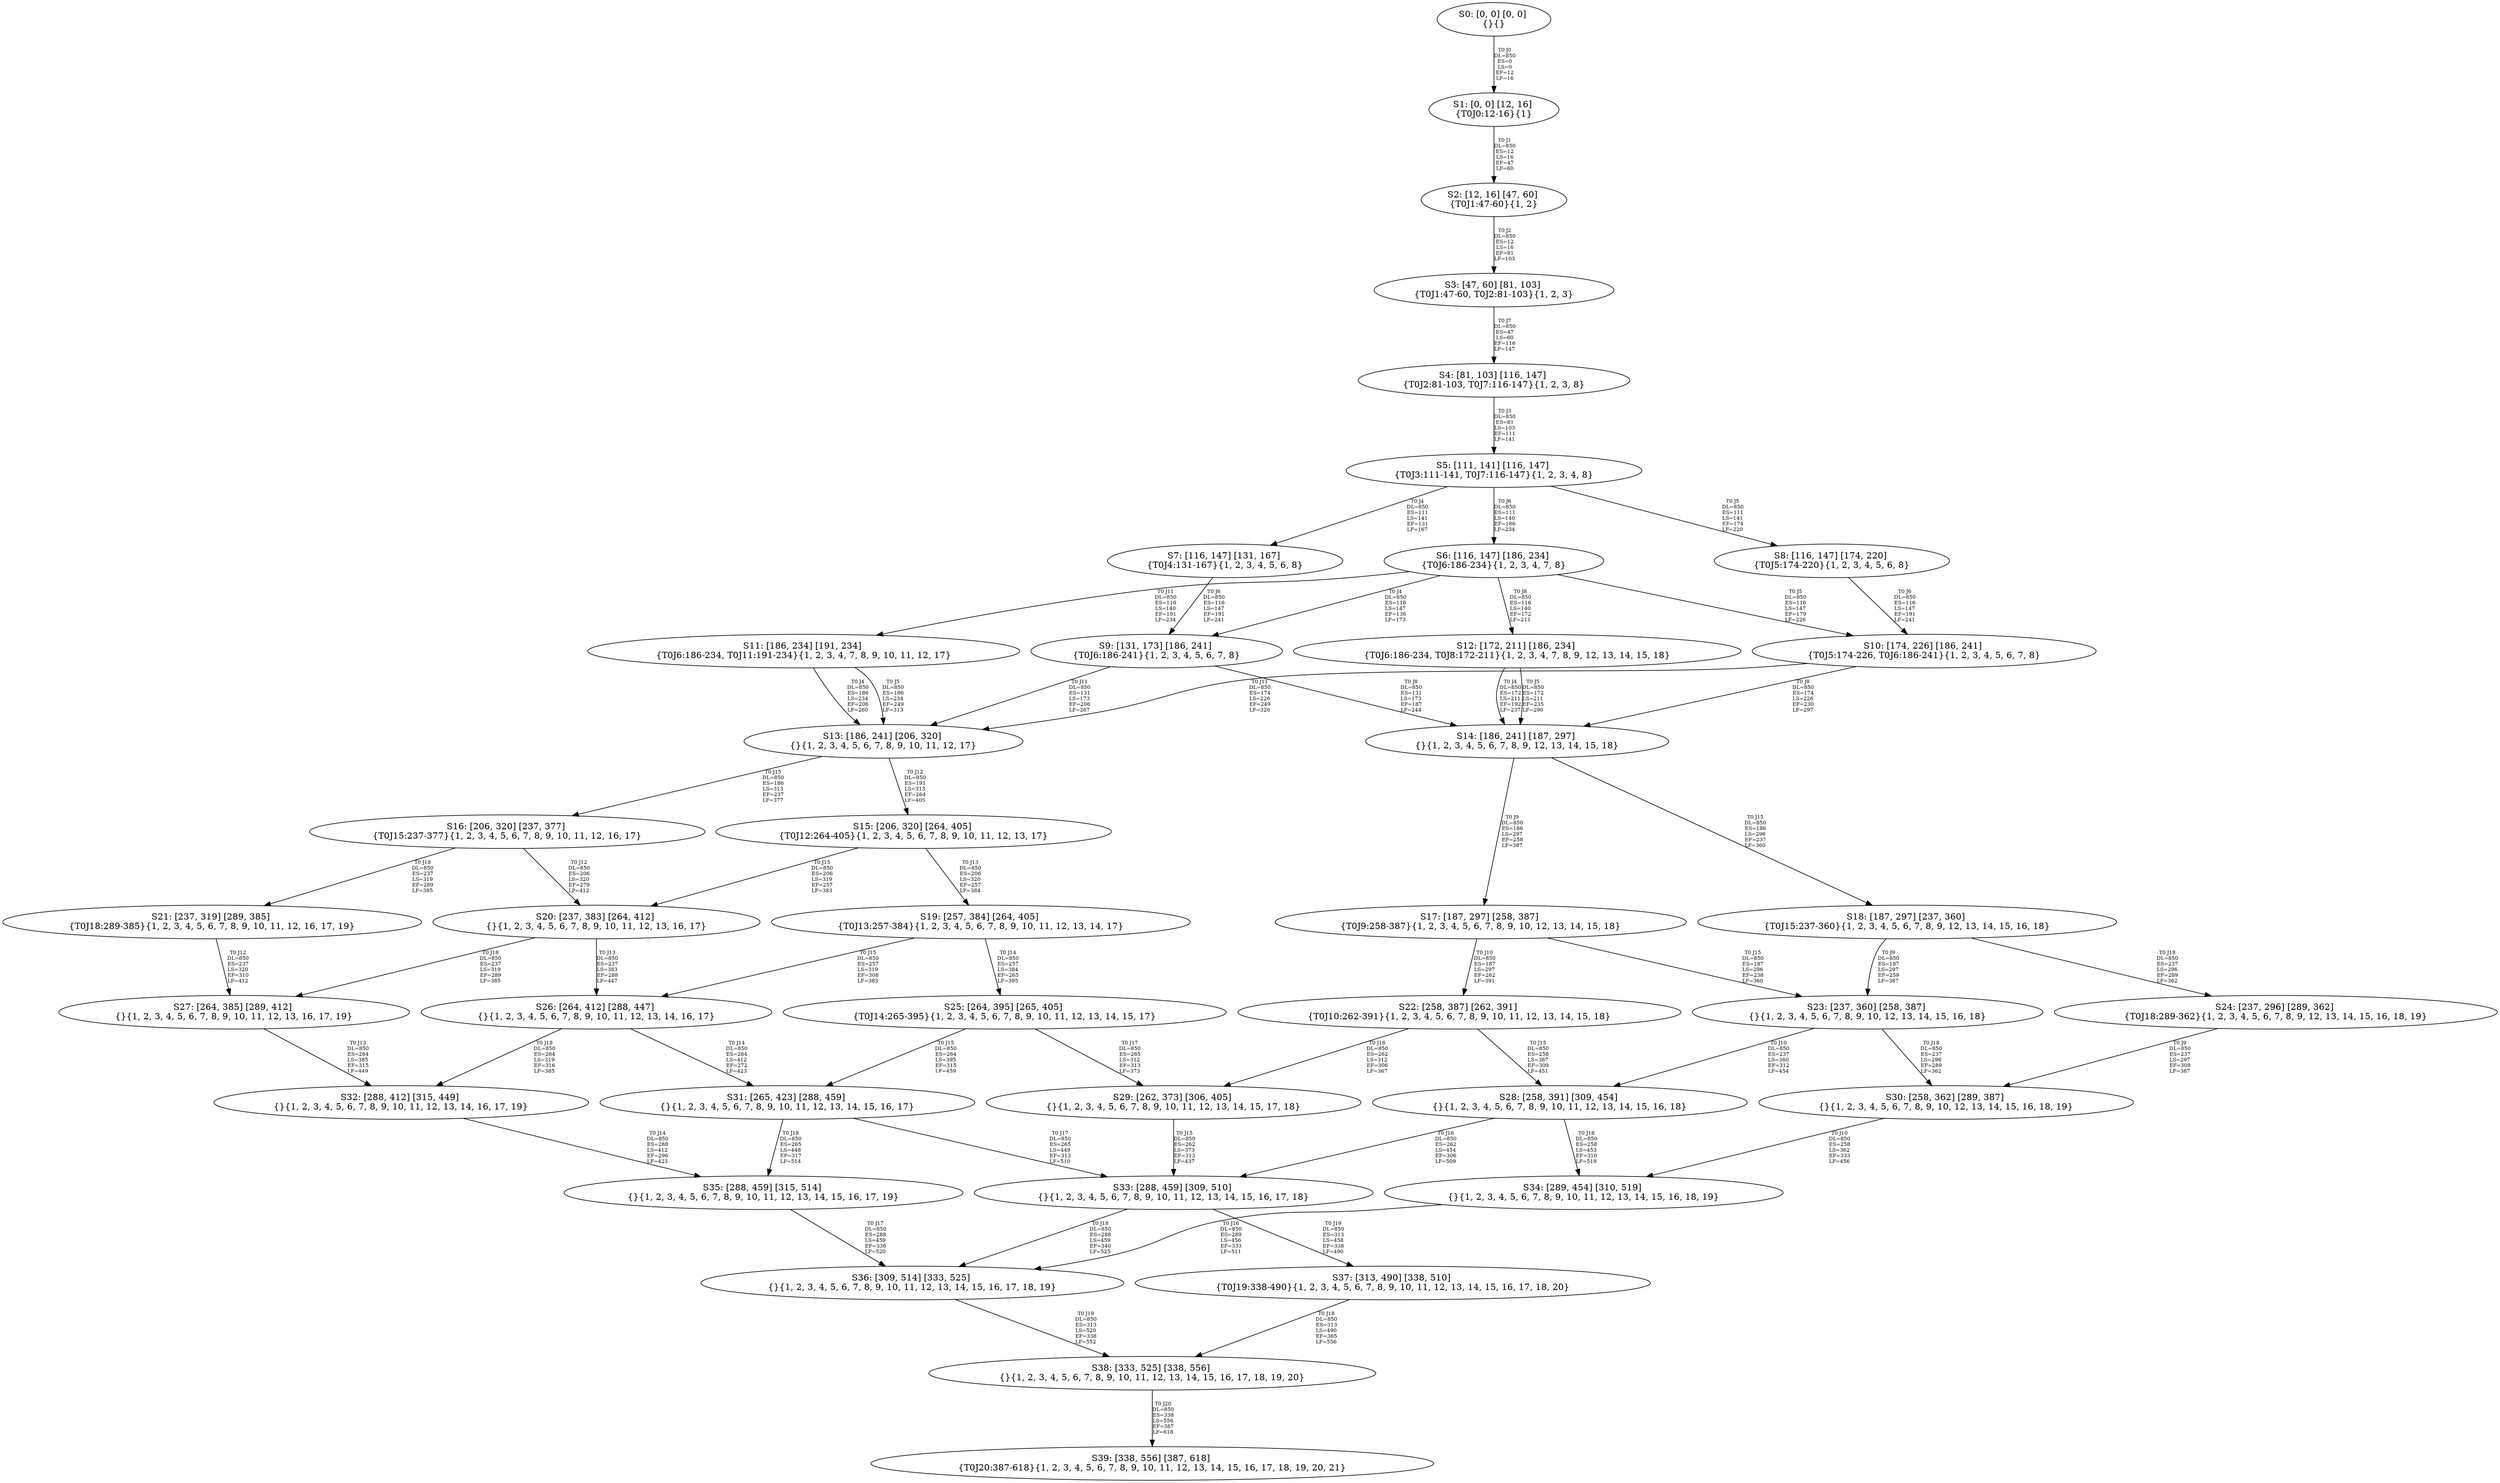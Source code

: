digraph {
	S0[label="S0: [0, 0] [0, 0] \n{}{}"];
	S1[label="S1: [0, 0] [12, 16] \n{T0J0:12-16}{1}"];
	S2[label="S2: [12, 16] [47, 60] \n{T0J1:47-60}{1, 2}"];
	S3[label="S3: [47, 60] [81, 103] \n{T0J1:47-60, T0J2:81-103}{1, 2, 3}"];
	S4[label="S4: [81, 103] [116, 147] \n{T0J2:81-103, T0J7:116-147}{1, 2, 3, 8}"];
	S5[label="S5: [111, 141] [116, 147] \n{T0J3:111-141, T0J7:116-147}{1, 2, 3, 4, 8}"];
	S6[label="S6: [116, 147] [186, 234] \n{T0J6:186-234}{1, 2, 3, 4, 7, 8}"];
	S7[label="S7: [116, 147] [131, 167] \n{T0J4:131-167}{1, 2, 3, 4, 5, 6, 8}"];
	S8[label="S8: [116, 147] [174, 220] \n{T0J5:174-220}{1, 2, 3, 4, 5, 6, 8}"];
	S9[label="S9: [131, 173] [186, 241] \n{T0J6:186-241}{1, 2, 3, 4, 5, 6, 7, 8}"];
	S10[label="S10: [174, 226] [186, 241] \n{T0J5:174-226, T0J6:186-241}{1, 2, 3, 4, 5, 6, 7, 8}"];
	S11[label="S11: [186, 234] [191, 234] \n{T0J6:186-234, T0J11:191-234}{1, 2, 3, 4, 7, 8, 9, 10, 11, 12, 17}"];
	S12[label="S12: [172, 211] [186, 234] \n{T0J6:186-234, T0J8:172-211}{1, 2, 3, 4, 7, 8, 9, 12, 13, 14, 15, 18}"];
	S13[label="S13: [186, 241] [206, 320] \n{}{1, 2, 3, 4, 5, 6, 7, 8, 9, 10, 11, 12, 17}"];
	S14[label="S14: [186, 241] [187, 297] \n{}{1, 2, 3, 4, 5, 6, 7, 8, 9, 12, 13, 14, 15, 18}"];
	S15[label="S15: [206, 320] [264, 405] \n{T0J12:264-405}{1, 2, 3, 4, 5, 6, 7, 8, 9, 10, 11, 12, 13, 17}"];
	S16[label="S16: [206, 320] [237, 377] \n{T0J15:237-377}{1, 2, 3, 4, 5, 6, 7, 8, 9, 10, 11, 12, 16, 17}"];
	S17[label="S17: [187, 297] [258, 387] \n{T0J9:258-387}{1, 2, 3, 4, 5, 6, 7, 8, 9, 10, 12, 13, 14, 15, 18}"];
	S18[label="S18: [187, 297] [237, 360] \n{T0J15:237-360}{1, 2, 3, 4, 5, 6, 7, 8, 9, 12, 13, 14, 15, 16, 18}"];
	S19[label="S19: [257, 384] [264, 405] \n{T0J13:257-384}{1, 2, 3, 4, 5, 6, 7, 8, 9, 10, 11, 12, 13, 14, 17}"];
	S20[label="S20: [237, 383] [264, 412] \n{}{1, 2, 3, 4, 5, 6, 7, 8, 9, 10, 11, 12, 13, 16, 17}"];
	S21[label="S21: [237, 319] [289, 385] \n{T0J18:289-385}{1, 2, 3, 4, 5, 6, 7, 8, 9, 10, 11, 12, 16, 17, 19}"];
	S22[label="S22: [258, 387] [262, 391] \n{T0J10:262-391}{1, 2, 3, 4, 5, 6, 7, 8, 9, 10, 11, 12, 13, 14, 15, 18}"];
	S23[label="S23: [237, 360] [258, 387] \n{}{1, 2, 3, 4, 5, 6, 7, 8, 9, 10, 12, 13, 14, 15, 16, 18}"];
	S24[label="S24: [237, 296] [289, 362] \n{T0J18:289-362}{1, 2, 3, 4, 5, 6, 7, 8, 9, 12, 13, 14, 15, 16, 18, 19}"];
	S25[label="S25: [264, 395] [265, 405] \n{T0J14:265-395}{1, 2, 3, 4, 5, 6, 7, 8, 9, 10, 11, 12, 13, 14, 15, 17}"];
	S26[label="S26: [264, 412] [288, 447] \n{}{1, 2, 3, 4, 5, 6, 7, 8, 9, 10, 11, 12, 13, 14, 16, 17}"];
	S27[label="S27: [264, 385] [289, 412] \n{}{1, 2, 3, 4, 5, 6, 7, 8, 9, 10, 11, 12, 13, 16, 17, 19}"];
	S28[label="S28: [258, 391] [309, 454] \n{}{1, 2, 3, 4, 5, 6, 7, 8, 9, 10, 11, 12, 13, 14, 15, 16, 18}"];
	S29[label="S29: [262, 373] [306, 405] \n{}{1, 2, 3, 4, 5, 6, 7, 8, 9, 10, 11, 12, 13, 14, 15, 17, 18}"];
	S30[label="S30: [258, 362] [289, 387] \n{}{1, 2, 3, 4, 5, 6, 7, 8, 9, 10, 12, 13, 14, 15, 16, 18, 19}"];
	S31[label="S31: [265, 423] [288, 459] \n{}{1, 2, 3, 4, 5, 6, 7, 8, 9, 10, 11, 12, 13, 14, 15, 16, 17}"];
	S32[label="S32: [288, 412] [315, 449] \n{}{1, 2, 3, 4, 5, 6, 7, 8, 9, 10, 11, 12, 13, 14, 16, 17, 19}"];
	S33[label="S33: [288, 459] [309, 510] \n{}{1, 2, 3, 4, 5, 6, 7, 8, 9, 10, 11, 12, 13, 14, 15, 16, 17, 18}"];
	S34[label="S34: [289, 454] [310, 519] \n{}{1, 2, 3, 4, 5, 6, 7, 8, 9, 10, 11, 12, 13, 14, 15, 16, 18, 19}"];
	S35[label="S35: [288, 459] [315, 514] \n{}{1, 2, 3, 4, 5, 6, 7, 8, 9, 10, 11, 12, 13, 14, 15, 16, 17, 19}"];
	S36[label="S36: [309, 514] [333, 525] \n{}{1, 2, 3, 4, 5, 6, 7, 8, 9, 10, 11, 12, 13, 14, 15, 16, 17, 18, 19}"];
	S37[label="S37: [313, 490] [338, 510] \n{T0J19:338-490}{1, 2, 3, 4, 5, 6, 7, 8, 9, 10, 11, 12, 13, 14, 15, 16, 17, 18, 20}"];
	S38[label="S38: [333, 525] [338, 556] \n{}{1, 2, 3, 4, 5, 6, 7, 8, 9, 10, 11, 12, 13, 14, 15, 16, 17, 18, 19, 20}"];
	S39[label="S39: [338, 556] [387, 618] \n{T0J20:387-618}{1, 2, 3, 4, 5, 6, 7, 8, 9, 10, 11, 12, 13, 14, 15, 16, 17, 18, 19, 20, 21}"];
	S0 -> S1[label="T0 J0\nDL=850\nES=0\nLS=0\nEF=12\nLF=16",fontsize=8];
	S1 -> S2[label="T0 J1\nDL=850\nES=12\nLS=16\nEF=47\nLF=60",fontsize=8];
	S2 -> S3[label="T0 J2\nDL=850\nES=12\nLS=16\nEF=81\nLF=103",fontsize=8];
	S3 -> S4[label="T0 J7\nDL=850\nES=47\nLS=60\nEF=116\nLF=147",fontsize=8];
	S4 -> S5[label="T0 J3\nDL=850\nES=81\nLS=103\nEF=111\nLF=141",fontsize=8];
	S5 -> S7[label="T0 J4\nDL=850\nES=111\nLS=141\nEF=131\nLF=167",fontsize=8];
	S5 -> S8[label="T0 J5\nDL=850\nES=111\nLS=141\nEF=174\nLF=220",fontsize=8];
	S5 -> S6[label="T0 J6\nDL=850\nES=111\nLS=140\nEF=186\nLF=234",fontsize=8];
	S6 -> S9[label="T0 J4\nDL=850\nES=116\nLS=147\nEF=136\nLF=173",fontsize=8];
	S6 -> S10[label="T0 J5\nDL=850\nES=116\nLS=147\nEF=179\nLF=226",fontsize=8];
	S6 -> S12[label="T0 J8\nDL=850\nES=116\nLS=140\nEF=172\nLF=211",fontsize=8];
	S6 -> S11[label="T0 J11\nDL=850\nES=116\nLS=140\nEF=191\nLF=234",fontsize=8];
	S7 -> S9[label="T0 J6\nDL=850\nES=116\nLS=147\nEF=191\nLF=241",fontsize=8];
	S8 -> S10[label="T0 J6\nDL=850\nES=116\nLS=147\nEF=191\nLF=241",fontsize=8];
	S9 -> S14[label="T0 J8\nDL=850\nES=131\nLS=173\nEF=187\nLF=244",fontsize=8];
	S9 -> S13[label="T0 J11\nDL=850\nES=131\nLS=173\nEF=206\nLF=267",fontsize=8];
	S10 -> S14[label="T0 J8\nDL=850\nES=174\nLS=226\nEF=230\nLF=297",fontsize=8];
	S10 -> S13[label="T0 J11\nDL=850\nES=174\nLS=226\nEF=249\nLF=320",fontsize=8];
	S11 -> S13[label="T0 J4\nDL=850\nES=186\nLS=234\nEF=206\nLF=260",fontsize=8];
	S11 -> S13[label="T0 J5\nDL=850\nES=186\nLS=234\nEF=249\nLF=313",fontsize=8];
	S12 -> S14[label="T0 J4\nDL=850\nES=172\nLS=211\nEF=192\nLF=237",fontsize=8];
	S12 -> S14[label="T0 J5\nDL=850\nES=172\nLS=211\nEF=235\nLF=290",fontsize=8];
	S13 -> S15[label="T0 J12\nDL=850\nES=191\nLS=313\nEF=264\nLF=405",fontsize=8];
	S13 -> S16[label="T0 J15\nDL=850\nES=186\nLS=313\nEF=237\nLF=377",fontsize=8];
	S14 -> S17[label="T0 J9\nDL=850\nES=186\nLS=297\nEF=258\nLF=387",fontsize=8];
	S14 -> S18[label="T0 J15\nDL=850\nES=186\nLS=296\nEF=237\nLF=360",fontsize=8];
	S15 -> S19[label="T0 J13\nDL=850\nES=206\nLS=320\nEF=257\nLF=384",fontsize=8];
	S15 -> S20[label="T0 J15\nDL=850\nES=206\nLS=319\nEF=257\nLF=383",fontsize=8];
	S16 -> S20[label="T0 J12\nDL=850\nES=206\nLS=320\nEF=279\nLF=412",fontsize=8];
	S16 -> S21[label="T0 J18\nDL=850\nES=237\nLS=319\nEF=289\nLF=385",fontsize=8];
	S17 -> S22[label="T0 J10\nDL=850\nES=187\nLS=297\nEF=262\nLF=391",fontsize=8];
	S17 -> S23[label="T0 J15\nDL=850\nES=187\nLS=296\nEF=238\nLF=360",fontsize=8];
	S18 -> S23[label="T0 J9\nDL=850\nES=187\nLS=297\nEF=259\nLF=387",fontsize=8];
	S18 -> S24[label="T0 J18\nDL=850\nES=237\nLS=296\nEF=289\nLF=362",fontsize=8];
	S19 -> S25[label="T0 J14\nDL=850\nES=257\nLS=384\nEF=265\nLF=395",fontsize=8];
	S19 -> S26[label="T0 J15\nDL=850\nES=257\nLS=319\nEF=308\nLF=383",fontsize=8];
	S20 -> S26[label="T0 J13\nDL=850\nES=237\nLS=383\nEF=288\nLF=447",fontsize=8];
	S20 -> S27[label="T0 J18\nDL=850\nES=237\nLS=319\nEF=289\nLF=385",fontsize=8];
	S21 -> S27[label="T0 J12\nDL=850\nES=237\nLS=320\nEF=310\nLF=412",fontsize=8];
	S22 -> S28[label="T0 J15\nDL=850\nES=258\nLS=387\nEF=309\nLF=451",fontsize=8];
	S22 -> S29[label="T0 J16\nDL=850\nES=262\nLS=312\nEF=306\nLF=367",fontsize=8];
	S23 -> S28[label="T0 J10\nDL=850\nES=237\nLS=360\nEF=312\nLF=454",fontsize=8];
	S23 -> S30[label="T0 J18\nDL=850\nES=237\nLS=296\nEF=289\nLF=362",fontsize=8];
	S24 -> S30[label="T0 J9\nDL=850\nES=237\nLS=297\nEF=309\nLF=387",fontsize=8];
	S25 -> S31[label="T0 J15\nDL=850\nES=264\nLS=395\nEF=315\nLF=459",fontsize=8];
	S25 -> S29[label="T0 J17\nDL=850\nES=265\nLS=312\nEF=313\nLF=373",fontsize=8];
	S26 -> S31[label="T0 J14\nDL=850\nES=264\nLS=412\nEF=272\nLF=423",fontsize=8];
	S26 -> S32[label="T0 J18\nDL=850\nES=264\nLS=319\nEF=316\nLF=385",fontsize=8];
	S27 -> S32[label="T0 J13\nDL=850\nES=264\nLS=385\nEF=315\nLF=449",fontsize=8];
	S28 -> S33[label="T0 J16\nDL=850\nES=262\nLS=454\nEF=306\nLF=509",fontsize=8];
	S28 -> S34[label="T0 J18\nDL=850\nES=258\nLS=453\nEF=310\nLF=519",fontsize=8];
	S29 -> S33[label="T0 J15\nDL=850\nES=262\nLS=373\nEF=313\nLF=437",fontsize=8];
	S30 -> S34[label="T0 J10\nDL=850\nES=258\nLS=362\nEF=333\nLF=456",fontsize=8];
	S31 -> S33[label="T0 J17\nDL=850\nES=265\nLS=449\nEF=313\nLF=510",fontsize=8];
	S31 -> S35[label="T0 J18\nDL=850\nES=265\nLS=448\nEF=317\nLF=514",fontsize=8];
	S32 -> S35[label="T0 J14\nDL=850\nES=288\nLS=412\nEF=296\nLF=423",fontsize=8];
	S33 -> S36[label="T0 J18\nDL=850\nES=288\nLS=459\nEF=340\nLF=525",fontsize=8];
	S33 -> S37[label="T0 J19\nDL=850\nES=313\nLS=458\nEF=338\nLF=490",fontsize=8];
	S34 -> S36[label="T0 J16\nDL=850\nES=289\nLS=456\nEF=333\nLF=511",fontsize=8];
	S35 -> S36[label="T0 J17\nDL=850\nES=288\nLS=459\nEF=336\nLF=520",fontsize=8];
	S36 -> S38[label="T0 J19\nDL=850\nES=313\nLS=520\nEF=338\nLF=552",fontsize=8];
	S37 -> S38[label="T0 J18\nDL=850\nES=313\nLS=490\nEF=365\nLF=556",fontsize=8];
	S38 -> S39[label="T0 J20\nDL=850\nES=338\nLS=556\nEF=387\nLF=618",fontsize=8];
}
